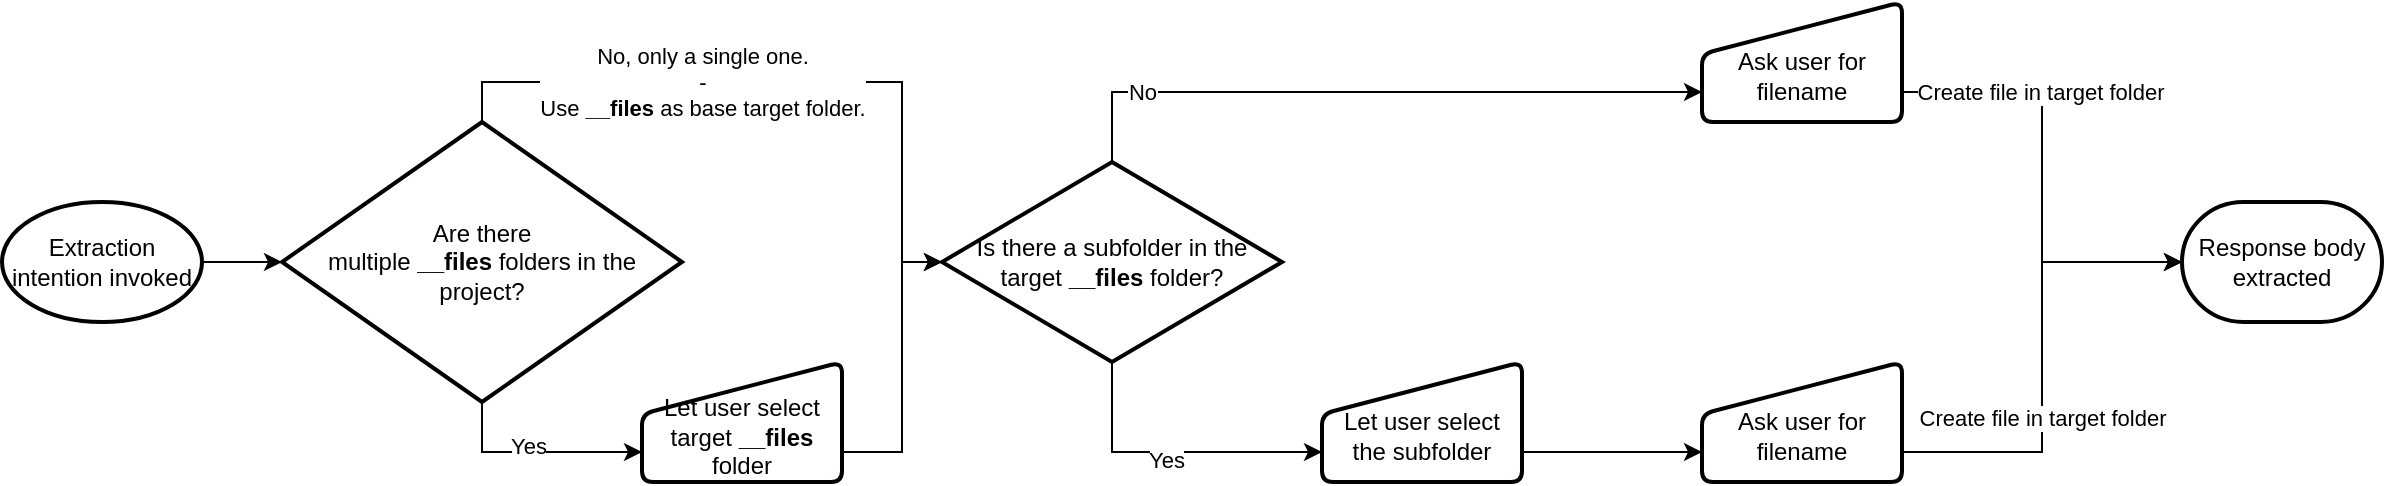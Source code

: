 <mxfile version="17.2.0" type="device"><diagram id="7Xsf_4nV65Cs3YpCCObs" name="Page-1"><mxGraphModel dx="1422" dy="773" grid="1" gridSize="10" guides="1" tooltips="1" connect="1" arrows="1" fold="1" page="1" pageScale="1" pageWidth="1654" pageHeight="2336" math="0" shadow="0"><root><mxCell id="0"/><mxCell id="1" parent="0"/><mxCell id="wiqhKsFqBUVq1e3U--dC-19" style="edgeStyle=orthogonalEdgeStyle;rounded=0;orthogonalLoop=1;jettySize=auto;html=1;exitX=0.5;exitY=1;exitDx=0;exitDy=0;exitPerimeter=0;entryX=0;entryY=0.75;entryDx=0;entryDy=0;" edge="1" parent="1" source="wiqhKsFqBUVq1e3U--dC-3" target="wiqhKsFqBUVq1e3U--dC-16"><mxGeometry relative="1" as="geometry"/></mxCell><mxCell id="wiqhKsFqBUVq1e3U--dC-43" value="Yes" style="edgeLabel;html=1;align=center;verticalAlign=middle;resizable=0;points=[];" vertex="1" connectable="0" parent="wiqhKsFqBUVq1e3U--dC-19"><mxGeometry x="-0.088" y="3" relative="1" as="geometry"><mxPoint as="offset"/></mxGeometry></mxCell><mxCell id="wiqhKsFqBUVq1e3U--dC-45" style="edgeStyle=orthogonalEdgeStyle;rounded=0;orthogonalLoop=1;jettySize=auto;html=1;exitX=0.5;exitY=0;exitDx=0;exitDy=0;exitPerimeter=0;entryX=0;entryY=0.5;entryDx=0;entryDy=0;entryPerimeter=0;" edge="1" parent="1" source="wiqhKsFqBUVq1e3U--dC-3" target="wiqhKsFqBUVq1e3U--dC-23"><mxGeometry relative="1" as="geometry"><Array as="points"><mxPoint x="320" y="270"/><mxPoint x="530" y="270"/><mxPoint x="530" y="360"/></Array></mxGeometry></mxCell><mxCell id="wiqhKsFqBUVq1e3U--dC-46" value="No, only a single one.&lt;br&gt;-&lt;br&gt;Use&amp;nbsp;&lt;b&gt;__files&lt;/b&gt;&amp;nbsp;as base target folder." style="edgeLabel;html=1;align=center;verticalAlign=middle;resizable=0;points=[];" vertex="1" connectable="0" parent="wiqhKsFqBUVq1e3U--dC-45"><mxGeometry x="-0.135" y="3" relative="1" as="geometry"><mxPoint x="-17" y="3" as="offset"/></mxGeometry></mxCell><mxCell id="wiqhKsFqBUVq1e3U--dC-3" value="Are there&lt;br&gt;multiple &lt;b&gt;__files&lt;/b&gt; folders in the project?" style="strokeWidth=2;html=1;shape=mxgraph.flowchart.decision;whiteSpace=wrap;" vertex="1" parent="1"><mxGeometry x="220" y="290" width="200" height="140" as="geometry"/></mxCell><mxCell id="wiqhKsFqBUVq1e3U--dC-17" style="edgeStyle=orthogonalEdgeStyle;rounded=0;orthogonalLoop=1;jettySize=auto;html=1;exitX=1;exitY=0.5;exitDx=0;exitDy=0;exitPerimeter=0;entryX=0;entryY=0.5;entryDx=0;entryDy=0;entryPerimeter=0;" edge="1" parent="1" source="wiqhKsFqBUVq1e3U--dC-4" target="wiqhKsFqBUVq1e3U--dC-3"><mxGeometry relative="1" as="geometry"/></mxCell><mxCell id="wiqhKsFqBUVq1e3U--dC-4" value="Extraction intention invoked" style="strokeWidth=2;html=1;shape=mxgraph.flowchart.start_1;whiteSpace=wrap;" vertex="1" parent="1"><mxGeometry x="80" y="330" width="100" height="60" as="geometry"/></mxCell><mxCell id="wiqhKsFqBUVq1e3U--dC-12" value="Response body extracted" style="strokeWidth=2;html=1;shape=mxgraph.flowchart.terminator;whiteSpace=wrap;" vertex="1" parent="1"><mxGeometry x="1170" y="330" width="100" height="60" as="geometry"/></mxCell><mxCell id="wiqhKsFqBUVq1e3U--dC-47" style="edgeStyle=orthogonalEdgeStyle;rounded=0;orthogonalLoop=1;jettySize=auto;html=1;exitX=1;exitY=0.75;exitDx=0;exitDy=0;entryX=0;entryY=0.5;entryDx=0;entryDy=0;entryPerimeter=0;" edge="1" parent="1" source="wiqhKsFqBUVq1e3U--dC-16" target="wiqhKsFqBUVq1e3U--dC-23"><mxGeometry relative="1" as="geometry"><Array as="points"><mxPoint x="530" y="455"/><mxPoint x="530" y="360"/></Array></mxGeometry></mxCell><mxCell id="wiqhKsFqBUVq1e3U--dC-16" value="&lt;br&gt;Let user select target &lt;b&gt;__files&lt;/b&gt; folder" style="html=1;strokeWidth=2;shape=manualInput;whiteSpace=wrap;rounded=1;size=26;arcSize=11;" vertex="1" parent="1"><mxGeometry x="400" y="410" width="100" height="60" as="geometry"/></mxCell><mxCell id="wiqhKsFqBUVq1e3U--dC-34" style="edgeStyle=orthogonalEdgeStyle;rounded=0;orthogonalLoop=1;jettySize=auto;html=1;exitX=0.5;exitY=0;exitDx=0;exitDy=0;exitPerimeter=0;entryX=0;entryY=0.75;entryDx=0;entryDy=0;" edge="1" parent="1" source="wiqhKsFqBUVq1e3U--dC-23" target="wiqhKsFqBUVq1e3U--dC-31"><mxGeometry relative="1" as="geometry"/></mxCell><mxCell id="wiqhKsFqBUVq1e3U--dC-39" value="No" style="edgeLabel;html=1;align=center;verticalAlign=middle;resizable=0;points=[];" vertex="1" connectable="0" parent="wiqhKsFqBUVq1e3U--dC-34"><mxGeometry x="-0.387" relative="1" as="geometry"><mxPoint x="-51" as="offset"/></mxGeometry></mxCell><mxCell id="wiqhKsFqBUVq1e3U--dC-35" style="edgeStyle=orthogonalEdgeStyle;rounded=0;orthogonalLoop=1;jettySize=auto;html=1;exitX=0.5;exitY=1;exitDx=0;exitDy=0;exitPerimeter=0;entryX=0;entryY=0.75;entryDx=0;entryDy=0;" edge="1" parent="1" source="wiqhKsFqBUVq1e3U--dC-23" target="wiqhKsFqBUVq1e3U--dC-33"><mxGeometry relative="1" as="geometry"/></mxCell><mxCell id="wiqhKsFqBUVq1e3U--dC-40" value="Yes" style="edgeLabel;html=1;align=center;verticalAlign=middle;resizable=0;points=[];" vertex="1" connectable="0" parent="wiqhKsFqBUVq1e3U--dC-35"><mxGeometry x="-0.113" y="-4" relative="1" as="geometry"><mxPoint x="5" as="offset"/></mxGeometry></mxCell><mxCell id="wiqhKsFqBUVq1e3U--dC-23" value="Is there a subfolder in the target &lt;b&gt;__files&lt;/b&gt; folder?" style="strokeWidth=2;html=1;shape=mxgraph.flowchart.decision;whiteSpace=wrap;" vertex="1" parent="1"><mxGeometry x="550" y="310" width="170" height="100" as="geometry"/></mxCell><mxCell id="wiqhKsFqBUVq1e3U--dC-37" style="edgeStyle=orthogonalEdgeStyle;rounded=0;orthogonalLoop=1;jettySize=auto;html=1;exitX=1;exitY=0.75;exitDx=0;exitDy=0;entryX=0;entryY=0.5;entryDx=0;entryDy=0;entryPerimeter=0;" edge="1" parent="1" source="wiqhKsFqBUVq1e3U--dC-31" target="wiqhKsFqBUVq1e3U--dC-12"><mxGeometry relative="1" as="geometry"/></mxCell><mxCell id="wiqhKsFqBUVq1e3U--dC-41" value="Create file in target folder" style="edgeLabel;html=1;align=center;verticalAlign=middle;resizable=0;points=[];" vertex="1" connectable="0" parent="wiqhKsFqBUVq1e3U--dC-37"><mxGeometry x="-0.38" y="-1" relative="1" as="geometry"><mxPoint as="offset"/></mxGeometry></mxCell><mxCell id="wiqhKsFqBUVq1e3U--dC-31" value="&lt;br&gt;Ask user for filename" style="html=1;strokeWidth=2;shape=manualInput;whiteSpace=wrap;rounded=1;size=26;arcSize=11;" vertex="1" parent="1"><mxGeometry x="930" y="230" width="100" height="60" as="geometry"/></mxCell><mxCell id="wiqhKsFqBUVq1e3U--dC-38" style="edgeStyle=orthogonalEdgeStyle;rounded=0;orthogonalLoop=1;jettySize=auto;html=1;exitX=1;exitY=0.75;exitDx=0;exitDy=0;entryX=0;entryY=0.5;entryDx=0;entryDy=0;entryPerimeter=0;" edge="1" parent="1" source="wiqhKsFqBUVq1e3U--dC-32" target="wiqhKsFqBUVq1e3U--dC-12"><mxGeometry relative="1" as="geometry"/></mxCell><mxCell id="wiqhKsFqBUVq1e3U--dC-42" value="Create file in target folder" style="edgeLabel;html=1;align=center;verticalAlign=middle;resizable=0;points=[];" vertex="1" connectable="0" parent="wiqhKsFqBUVq1e3U--dC-38"><mxGeometry x="-0.261" relative="1" as="geometry"><mxPoint as="offset"/></mxGeometry></mxCell><mxCell id="wiqhKsFqBUVq1e3U--dC-32" value="&lt;br&gt;Ask user for filename" style="html=1;strokeWidth=2;shape=manualInput;whiteSpace=wrap;rounded=1;size=26;arcSize=11;" vertex="1" parent="1"><mxGeometry x="930" y="410" width="100" height="60" as="geometry"/></mxCell><mxCell id="wiqhKsFqBUVq1e3U--dC-36" style="edgeStyle=orthogonalEdgeStyle;rounded=0;orthogonalLoop=1;jettySize=auto;html=1;exitX=1;exitY=0.75;exitDx=0;exitDy=0;entryX=0;entryY=0.75;entryDx=0;entryDy=0;" edge="1" parent="1" source="wiqhKsFqBUVq1e3U--dC-33" target="wiqhKsFqBUVq1e3U--dC-32"><mxGeometry relative="1" as="geometry"/></mxCell><mxCell id="wiqhKsFqBUVq1e3U--dC-33" value="&lt;br&gt;Let user select the subfolder" style="html=1;strokeWidth=2;shape=manualInput;whiteSpace=wrap;rounded=1;size=26;arcSize=11;" vertex="1" parent="1"><mxGeometry x="740" y="410" width="100" height="60" as="geometry"/></mxCell></root></mxGraphModel></diagram></mxfile>